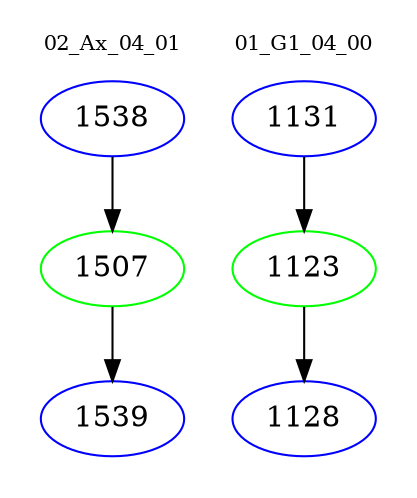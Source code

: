 digraph{
subgraph cluster_0 {
color = white
label = "02_Ax_04_01";
fontsize=10;
T0_1538 [label="1538", color="blue"]
T0_1538 -> T0_1507 [color="black"]
T0_1507 [label="1507", color="green"]
T0_1507 -> T0_1539 [color="black"]
T0_1539 [label="1539", color="blue"]
}
subgraph cluster_1 {
color = white
label = "01_G1_04_00";
fontsize=10;
T1_1131 [label="1131", color="blue"]
T1_1131 -> T1_1123 [color="black"]
T1_1123 [label="1123", color="green"]
T1_1123 -> T1_1128 [color="black"]
T1_1128 [label="1128", color="blue"]
}
}
